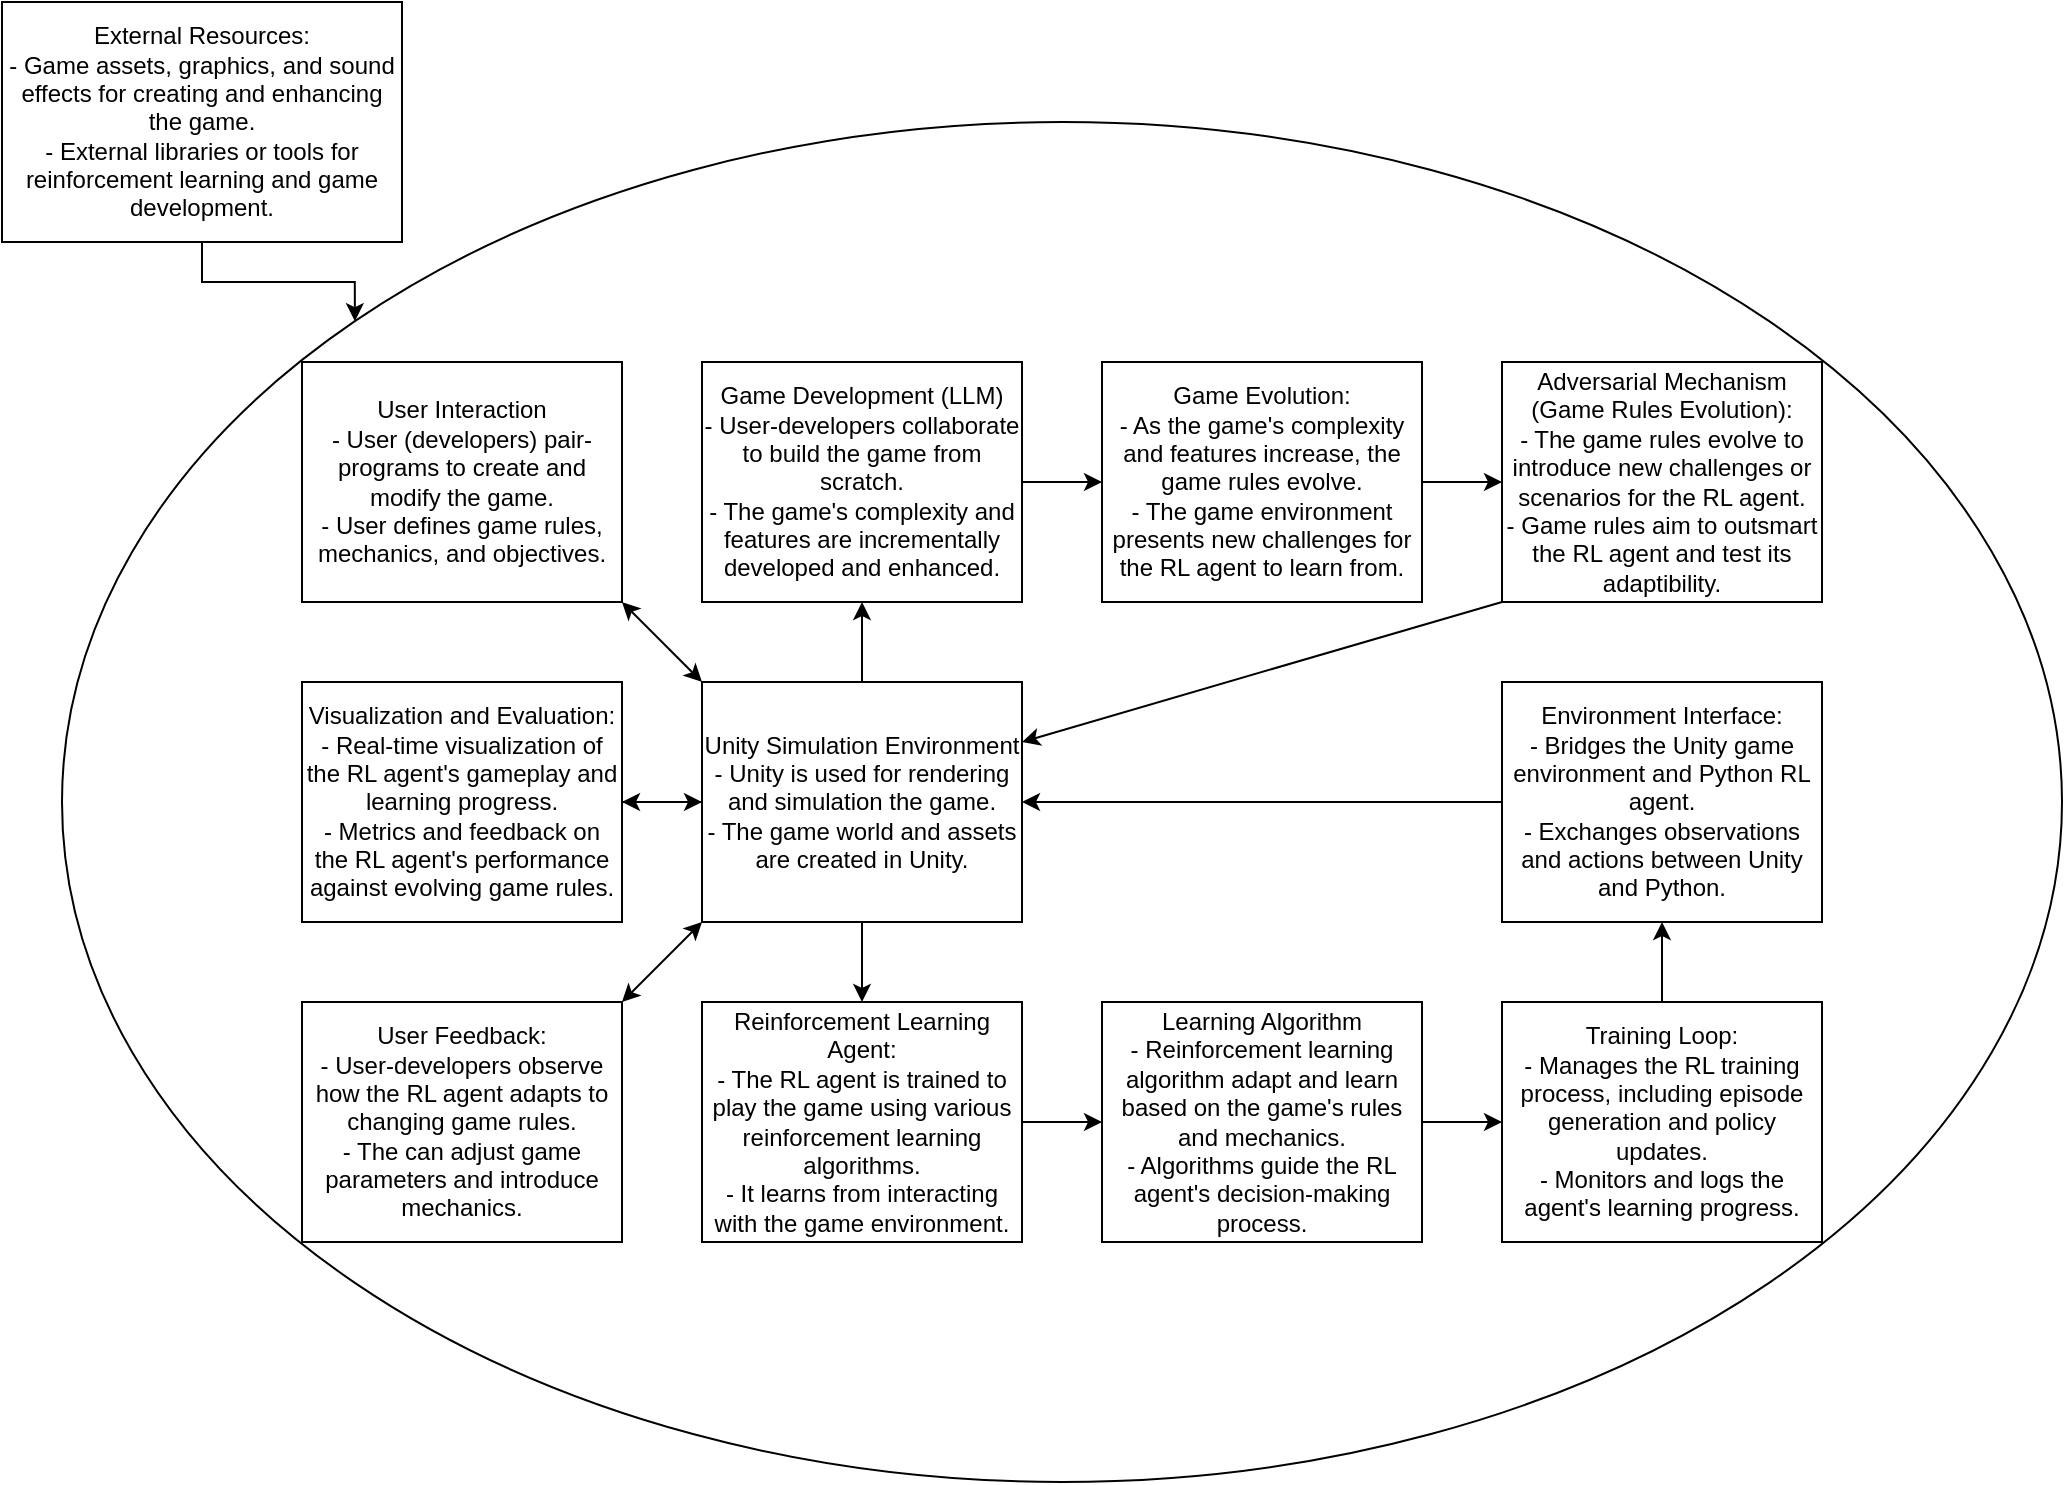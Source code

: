 <mxfile version="21.8.0" type="device">
  <diagram name="Page-1" id="xANuIiv8hHhX_JfIcidV">
    <mxGraphModel dx="2135" dy="663" grid="1" gridSize="10" guides="1" tooltips="1" connect="1" arrows="1" fold="1" page="1" pageScale="1" pageWidth="850" pageHeight="1100" math="0" shadow="0">
      <root>
        <mxCell id="0" />
        <mxCell id="1" parent="0" />
        <mxCell id="eCRfGHdHh0hdNU6SM7LW-1" value="User Interaction&lt;br&gt;- User (developers) pair-programs to create and modify the game.&lt;br&gt;- User defines game rules, mechanics, and objectives." style="rounded=0;whiteSpace=wrap;html=1;" parent="1" vertex="1">
          <mxGeometry x="-400" y="200" width="160" height="120" as="geometry" />
        </mxCell>
        <mxCell id="e8c8cWtUgy6uci36puhM-19" style="edgeStyle=orthogonalEdgeStyle;rounded=0;orthogonalLoop=1;jettySize=auto;html=1;exitX=1;exitY=0.5;exitDx=0;exitDy=0;entryX=0;entryY=0.5;entryDx=0;entryDy=0;" edge="1" parent="1" source="e8c8cWtUgy6uci36puhM-1" target="e8c8cWtUgy6uci36puhM-6">
          <mxGeometry relative="1" as="geometry" />
        </mxCell>
        <mxCell id="e8c8cWtUgy6uci36puhM-1" value="Game Development (LLM)&lt;br&gt;- User-developers collaborate to build the game from scratch.&lt;br&gt;- The game&#39;s complexity and features are incrementally developed and enhanced." style="rounded=0;whiteSpace=wrap;html=1;" vertex="1" parent="1">
          <mxGeometry x="-200" y="200" width="160" height="120" as="geometry" />
        </mxCell>
        <mxCell id="e8c8cWtUgy6uci36puhM-13" style="edgeStyle=orthogonalEdgeStyle;rounded=0;orthogonalLoop=1;jettySize=auto;html=1;exitX=0.5;exitY=1;exitDx=0;exitDy=0;entryX=0.5;entryY=0;entryDx=0;entryDy=0;" edge="1" parent="1" source="e8c8cWtUgy6uci36puhM-2" target="e8c8cWtUgy6uci36puhM-3">
          <mxGeometry relative="1" as="geometry" />
        </mxCell>
        <mxCell id="e8c8cWtUgy6uci36puhM-18" style="edgeStyle=orthogonalEdgeStyle;rounded=0;orthogonalLoop=1;jettySize=auto;html=1;exitX=0.5;exitY=0;exitDx=0;exitDy=0;entryX=0.5;entryY=1;entryDx=0;entryDy=0;" edge="1" parent="1" source="e8c8cWtUgy6uci36puhM-2" target="e8c8cWtUgy6uci36puhM-1">
          <mxGeometry relative="1" as="geometry" />
        </mxCell>
        <mxCell id="e8c8cWtUgy6uci36puhM-24" style="edgeStyle=orthogonalEdgeStyle;rounded=0;orthogonalLoop=1;jettySize=auto;html=1;exitX=0;exitY=0.5;exitDx=0;exitDy=0;entryX=1;entryY=0.5;entryDx=0;entryDy=0;" edge="1" parent="1" source="e8c8cWtUgy6uci36puhM-2" target="e8c8cWtUgy6uci36puhM-8">
          <mxGeometry relative="1" as="geometry" />
        </mxCell>
        <mxCell id="e8c8cWtUgy6uci36puhM-2" value="Unity Simulation Environment&lt;br&gt;- Unity is used for rendering and simulation the game.&lt;br&gt;- The game world and assets are created in Unity." style="rounded=0;whiteSpace=wrap;html=1;" vertex="1" parent="1">
          <mxGeometry x="-200" y="360" width="160" height="120" as="geometry" />
        </mxCell>
        <mxCell id="e8c8cWtUgy6uci36puhM-14" style="edgeStyle=orthogonalEdgeStyle;rounded=0;orthogonalLoop=1;jettySize=auto;html=1;exitX=1;exitY=0.5;exitDx=0;exitDy=0;entryX=0;entryY=0.5;entryDx=0;entryDy=0;" edge="1" parent="1" source="e8c8cWtUgy6uci36puhM-3" target="e8c8cWtUgy6uci36puhM-4">
          <mxGeometry relative="1" as="geometry" />
        </mxCell>
        <mxCell id="e8c8cWtUgy6uci36puhM-3" value="Reinforcement Learning Agent:&lt;br&gt;- The RL agent is trained to play the game using various reinforcement learning algorithms.&lt;br&gt;- It learns from interacting with the game environment." style="rounded=0;whiteSpace=wrap;html=1;" vertex="1" parent="1">
          <mxGeometry x="-200" y="520" width="160" height="120" as="geometry" />
        </mxCell>
        <mxCell id="e8c8cWtUgy6uci36puhM-15" style="edgeStyle=orthogonalEdgeStyle;rounded=0;orthogonalLoop=1;jettySize=auto;html=1;exitX=1;exitY=0.5;exitDx=0;exitDy=0;entryX=0;entryY=0.5;entryDx=0;entryDy=0;" edge="1" parent="1" source="e8c8cWtUgy6uci36puhM-4" target="e8c8cWtUgy6uci36puhM-5">
          <mxGeometry relative="1" as="geometry" />
        </mxCell>
        <mxCell id="e8c8cWtUgy6uci36puhM-4" value="Learning Algorithm&lt;br&gt;- Reinforcement learning algorithm adapt and learn based on the game&#39;s rules and mechanics.&lt;br&gt;- Algorithms guide the RL agent&#39;s decision-making process." style="rounded=0;whiteSpace=wrap;html=1;" vertex="1" parent="1">
          <mxGeometry y="520" width="160" height="120" as="geometry" />
        </mxCell>
        <mxCell id="e8c8cWtUgy6uci36puhM-16" style="edgeStyle=orthogonalEdgeStyle;rounded=0;orthogonalLoop=1;jettySize=auto;html=1;exitX=0.5;exitY=0;exitDx=0;exitDy=0;entryX=0.5;entryY=1;entryDx=0;entryDy=0;" edge="1" parent="1" source="e8c8cWtUgy6uci36puhM-5" target="e8c8cWtUgy6uci36puhM-11">
          <mxGeometry relative="1" as="geometry" />
        </mxCell>
        <mxCell id="e8c8cWtUgy6uci36puhM-5" value="Training Loop:&lt;br&gt;- Manages the RL training process, including episode generation and policy updates.&lt;br&gt;- Monitors and logs the agent&#39;s learning progress." style="rounded=0;whiteSpace=wrap;html=1;" vertex="1" parent="1">
          <mxGeometry x="200" y="520" width="160" height="120" as="geometry" />
        </mxCell>
        <mxCell id="e8c8cWtUgy6uci36puhM-20" style="edgeStyle=orthogonalEdgeStyle;rounded=0;orthogonalLoop=1;jettySize=auto;html=1;exitX=1;exitY=0.5;exitDx=0;exitDy=0;entryX=0;entryY=0.5;entryDx=0;entryDy=0;" edge="1" parent="1" source="e8c8cWtUgy6uci36puhM-6" target="e8c8cWtUgy6uci36puhM-7">
          <mxGeometry relative="1" as="geometry" />
        </mxCell>
        <mxCell id="e8c8cWtUgy6uci36puhM-6" value="Game Evolution:&lt;br&gt;- As the game&#39;s complexity and features increase, the game rules evolve.&lt;br&gt;- The game environment presents new challenges for the RL agent to learn from." style="rounded=0;whiteSpace=wrap;html=1;" vertex="1" parent="1">
          <mxGeometry y="200" width="160" height="120" as="geometry" />
        </mxCell>
        <mxCell id="e8c8cWtUgy6uci36puhM-7" value="Adversarial Mechanism (Game Rules Evolution):&lt;br&gt;- The game rules evolve to introduce new challenges or scenarios for the RL agent.&lt;br&gt;- Game rules aim to outsmart the RL agent and test its adaptibility." style="rounded=0;whiteSpace=wrap;html=1;" vertex="1" parent="1">
          <mxGeometry x="200" y="200" width="160" height="120" as="geometry" />
        </mxCell>
        <mxCell id="e8c8cWtUgy6uci36puhM-23" style="edgeStyle=orthogonalEdgeStyle;rounded=0;orthogonalLoop=1;jettySize=auto;html=1;exitX=1;exitY=0.5;exitDx=0;exitDy=0;entryX=0;entryY=0.5;entryDx=0;entryDy=0;" edge="1" parent="1" source="e8c8cWtUgy6uci36puhM-8" target="e8c8cWtUgy6uci36puhM-2">
          <mxGeometry relative="1" as="geometry" />
        </mxCell>
        <mxCell id="e8c8cWtUgy6uci36puhM-8" value="Visualization and Evaluation:&lt;br&gt;- Real-time visualization of the RL agent&#39;s gameplay and learning progress.&lt;br&gt;- Metrics and feedback on the RL agent&#39;s performance against evolving game rules." style="rounded=0;whiteSpace=wrap;html=1;" vertex="1" parent="1">
          <mxGeometry x="-400" y="360" width="160" height="120" as="geometry" />
        </mxCell>
        <mxCell id="e8c8cWtUgy6uci36puhM-9" value="User Feedback:&lt;br&gt;- User-developers observe how the RL agent adapts to changing game rules.&lt;br&gt;- The can adjust game parameters and introduce mechanics." style="rounded=0;whiteSpace=wrap;html=1;" vertex="1" parent="1">
          <mxGeometry x="-400" y="520" width="160" height="120" as="geometry" />
        </mxCell>
        <mxCell id="e8c8cWtUgy6uci36puhM-33" style="edgeStyle=orthogonalEdgeStyle;rounded=0;orthogonalLoop=1;jettySize=auto;html=1;exitX=0.5;exitY=1;exitDx=0;exitDy=0;entryX=0;entryY=0;entryDx=0;entryDy=0;" edge="1" parent="1" source="e8c8cWtUgy6uci36puhM-10" target="e8c8cWtUgy6uci36puhM-30">
          <mxGeometry relative="1" as="geometry" />
        </mxCell>
        <mxCell id="e8c8cWtUgy6uci36puhM-10" value="External Resources:&lt;br&gt;- Game assets, graphics, and sound effects for creating and enhancing the game.&lt;br&gt;- External libraries or tools for reinforcement learning and game development." style="rounded=0;whiteSpace=wrap;html=1;" vertex="1" parent="1">
          <mxGeometry x="-550" y="20" width="200" height="120" as="geometry" />
        </mxCell>
        <mxCell id="e8c8cWtUgy6uci36puhM-17" style="edgeStyle=orthogonalEdgeStyle;rounded=0;orthogonalLoop=1;jettySize=auto;html=1;exitX=0;exitY=0.5;exitDx=0;exitDy=0;entryX=1;entryY=0.5;entryDx=0;entryDy=0;" edge="1" parent="1" source="e8c8cWtUgy6uci36puhM-11" target="e8c8cWtUgy6uci36puhM-2">
          <mxGeometry relative="1" as="geometry" />
        </mxCell>
        <mxCell id="e8c8cWtUgy6uci36puhM-11" value="Environment Interface:&lt;br&gt;- Bridges the Unity game environment and Python RL agent.&lt;br&gt;- Exchanges observations and actions between Unity and Python." style="rounded=0;whiteSpace=wrap;html=1;" vertex="1" parent="1">
          <mxGeometry x="200" y="360" width="160" height="120" as="geometry" />
        </mxCell>
        <mxCell id="e8c8cWtUgy6uci36puhM-22" value="" style="endArrow=classic;html=1;rounded=0;exitX=0;exitY=1;exitDx=0;exitDy=0;entryX=1;entryY=0.25;entryDx=0;entryDy=0;" edge="1" parent="1" source="e8c8cWtUgy6uci36puhM-7" target="e8c8cWtUgy6uci36puhM-2">
          <mxGeometry width="50" height="50" relative="1" as="geometry">
            <mxPoint x="110" y="350" as="sourcePoint" />
            <mxPoint x="160" y="300" as="targetPoint" />
          </mxGeometry>
        </mxCell>
        <mxCell id="e8c8cWtUgy6uci36puhM-27" value="" style="endArrow=classic;startArrow=classic;html=1;rounded=0;exitX=1;exitY=0;exitDx=0;exitDy=0;entryX=0;entryY=1;entryDx=0;entryDy=0;" edge="1" parent="1" source="e8c8cWtUgy6uci36puhM-9" target="e8c8cWtUgy6uci36puhM-2">
          <mxGeometry width="50" height="50" relative="1" as="geometry">
            <mxPoint x="110" y="390" as="sourcePoint" />
            <mxPoint x="160" y="340" as="targetPoint" />
          </mxGeometry>
        </mxCell>
        <mxCell id="e8c8cWtUgy6uci36puhM-29" value="" style="endArrow=classic;startArrow=classic;html=1;rounded=0;exitX=1;exitY=1;exitDx=0;exitDy=0;entryX=0;entryY=0;entryDx=0;entryDy=0;" edge="1" parent="1" source="eCRfGHdHh0hdNU6SM7LW-1" target="e8c8cWtUgy6uci36puhM-2">
          <mxGeometry width="50" height="50" relative="1" as="geometry">
            <mxPoint x="110" y="390" as="sourcePoint" />
            <mxPoint x="160" y="340" as="targetPoint" />
          </mxGeometry>
        </mxCell>
        <mxCell id="e8c8cWtUgy6uci36puhM-30" value="" style="ellipse;whiteSpace=wrap;html=1;fillColor=none;" vertex="1" parent="1">
          <mxGeometry x="-520" y="80" width="1000" height="680" as="geometry" />
        </mxCell>
      </root>
    </mxGraphModel>
  </diagram>
</mxfile>
